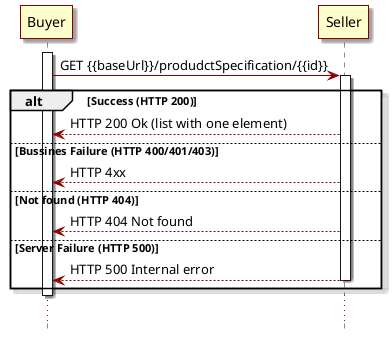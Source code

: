 @startuml
skinparam {
participantBorderColor DarkRed
participantBorderThickness 1
participantBackgroundColor BUSINESS

LifeLineBorderColor DarkRed
LifeLineBackgroundColor DarkRed

databaseBorderColor Grey
databaseBorderThickness 1

shadowing true
RoundCorner 0
LineColor DarkRed
ArrowColor DarkRed
ArrowThickness 1
}

hide footbox

participant Buyer as b
participant Seller as s

activate b
b -> s++: GET {{baseUrl}}/produdctSpecification/{{id}}
alt Success (HTTP 200)
b <-- s: HTTP 200 Ok (list with one element) 
else Bussines Failure (HTTP 400/401/403)
b <-- s: HTTP 4xx 
else Not found (HTTP 404)
b <-- s: HTTP 404 Not found 
else Server Failure (HTTP 500)
b <-- s--: HTTP 500 Internal error 
end
deactivate b

...
@enduml